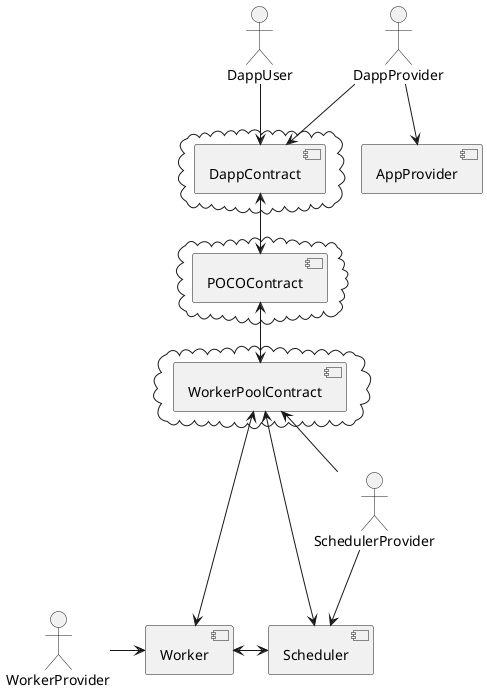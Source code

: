 @startuml


:DappUser:

:DappProvider:
cloud {
  [DappContract]
}
component [DappContract]
component [AppProvider]

:SchedulerProvider:
cloud {
  [WorkerPoolContract]
}

component [WorkerPoolContract]
component [Scheduler]

:WorkerProvider:
component [Worker]

cloud {
  [POCOContract]
}
component [POCOContract]




DappUser -down-> [DappContract]
DappProvider --> [DappContract]
DappProvider --> AppProvider
SchedulerProvider -up-> [WorkerPoolContract]
SchedulerProvider -down-> [Scheduler]

[DappContract] <-down-> [POCOContract]
[POCOContract] <-down-> [WorkerPoolContract]
[Scheduler] <-up-> [WorkerPoolContract]
[Worker] <-up-> [WorkerPoolContract]

[WorkerProvider] -right-> [Worker]

[Worker] <-right-> [Scheduler]

'missing link :  [AppProvider] <-> [Worker] . add mannualy on img because i do not succeed to layout it



@enduml